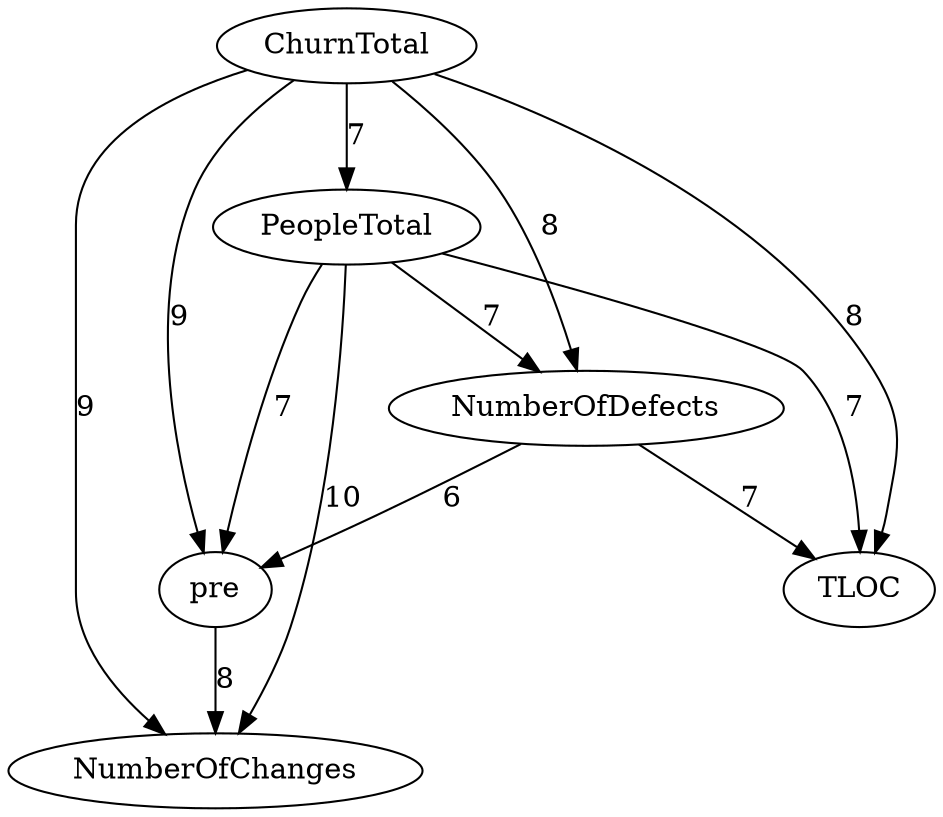 digraph {
PeopleTotal -> NumberOfChanges[label="10",weight="10"];
ChurnTotal -> pre[label="9",weight="9"];
ChurnTotal -> NumberOfChanges[label="9",weight="9"];
ChurnTotal -> TLOC[label="8",weight="8"];
ChurnTotal -> NumberOfDefects[label="8",weight="8"];
pre -> NumberOfChanges[label="8",weight="8"];
PeopleTotal -> TLOC[label="7",weight="7"];
PeopleTotal -> pre[label="7",weight="7"];
PeopleTotal -> NumberOfDefects[label="7",weight="7"];
NumberOfDefects -> TLOC[label="7",weight="7"];
ChurnTotal -> PeopleTotal[label="7",weight="7"];
NumberOfDefects -> pre[label="6",weight="6"];
}
